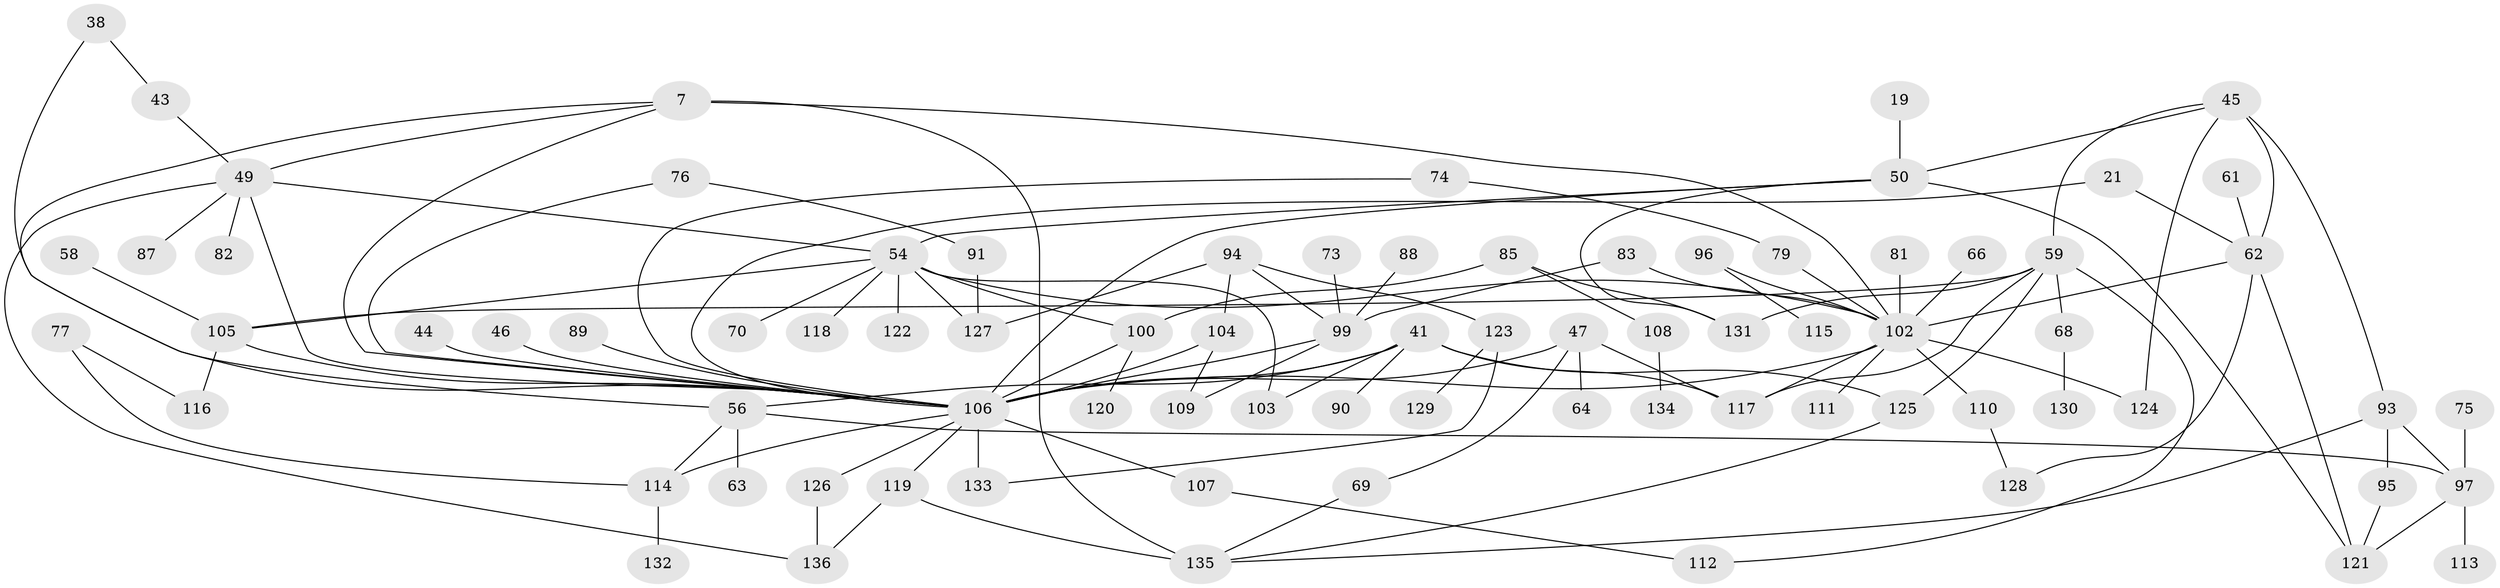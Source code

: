 // original degree distribution, {4: 0.125, 3: 0.21323529411764705, 8: 0.022058823529411766, 5: 0.08823529411764706, 10: 0.007352941176470588, 2: 0.3014705882352941, 7: 0.014705882352941176, 1: 0.21323529411764705, 6: 0.014705882352941176}
// Generated by graph-tools (version 1.1) at 2025/45/03/04/25 21:45:11]
// undirected, 81 vertices, 120 edges
graph export_dot {
graph [start="1"]
  node [color=gray90,style=filled];
  7;
  19;
  21;
  38;
  41 [super="+10+18"];
  43;
  44;
  45;
  46;
  47;
  49 [super="+15"];
  50 [super="+16+29"];
  54 [super="+48"];
  56 [super="+28+25"];
  58;
  59 [super="+23"];
  61;
  62 [super="+51"];
  63;
  64;
  66;
  68;
  69;
  70;
  73;
  74;
  75;
  76;
  77;
  79;
  81;
  82;
  83;
  85;
  87;
  88;
  89;
  90;
  91;
  93 [super="+86"];
  94 [super="+72"];
  95;
  96;
  97 [super="+65+92"];
  99 [super="+80"];
  100 [super="+20+36"];
  102 [super="+17+31+42+98"];
  103;
  104;
  105 [super="+6+101"];
  106 [super="+5+67+37"];
  107;
  108;
  109;
  110;
  111;
  112;
  113;
  114 [super="+78+39+40"];
  115;
  116;
  117 [super="+53"];
  118;
  119 [super="+84+32"];
  120;
  121;
  122;
  123;
  124;
  125 [super="+60"];
  126;
  127 [super="+55"];
  128;
  129;
  130;
  131;
  132;
  133;
  134;
  135 [super="+33"];
  136;
  7 -- 49 [weight=2];
  7 -- 56;
  7 -- 135 [weight=2];
  7 -- 106;
  7 -- 102 [weight=2];
  19 -- 50;
  21 -- 62;
  21 -- 106;
  38 -- 43;
  38 -- 106;
  41 -- 103;
  41 -- 90;
  41 -- 106 [weight=3];
  41 -- 117 [weight=2];
  41 -- 125;
  41 -- 56;
  43 -- 49;
  44 -- 106;
  45 -- 59;
  45 -- 124;
  45 -- 62 [weight=2];
  45 -- 50;
  45 -- 93;
  46 -- 106;
  47 -- 64;
  47 -- 69;
  47 -- 117;
  47 -- 106;
  49 -- 54;
  49 -- 82;
  49 -- 87;
  49 -- 136;
  49 -- 106;
  50 -- 131;
  50 -- 121;
  50 -- 106 [weight=3];
  50 -- 54;
  54 -- 105;
  54 -- 100;
  54 -- 70;
  54 -- 103;
  54 -- 102;
  54 -- 118;
  54 -- 122;
  54 -- 127;
  56 -- 63;
  56 -- 97;
  56 -- 114;
  58 -- 105;
  59 -- 68;
  59 -- 117 [weight=2];
  59 -- 112;
  59 -- 131;
  59 -- 105;
  59 -- 125;
  61 -- 62;
  62 -- 121;
  62 -- 128;
  62 -- 102;
  66 -- 102;
  68 -- 130;
  69 -- 135;
  73 -- 99;
  74 -- 79;
  74 -- 106;
  75 -- 97;
  76 -- 91;
  76 -- 106;
  77 -- 116;
  77 -- 114;
  79 -- 102 [weight=2];
  81 -- 102;
  83 -- 99;
  83 -- 102 [weight=2];
  85 -- 108;
  85 -- 131;
  85 -- 100;
  88 -- 99;
  89 -- 106 [weight=2];
  91 -- 127;
  93 -- 135;
  93 -- 97;
  93 -- 95;
  94 -- 104;
  94 -- 123;
  94 -- 127;
  94 -- 99;
  95 -- 121;
  96 -- 115;
  96 -- 102;
  97 -- 121;
  97 -- 113;
  99 -- 106;
  99 -- 109;
  100 -- 120;
  100 -- 106 [weight=2];
  102 -- 117 [weight=2];
  102 -- 124;
  102 -- 110;
  102 -- 111;
  102 -- 106 [weight=3];
  104 -- 109;
  104 -- 106;
  105 -- 106 [weight=2];
  105 -- 116;
  106 -- 107;
  106 -- 133;
  106 -- 126;
  106 -- 114;
  106 -- 119;
  107 -- 112;
  108 -- 134;
  110 -- 128;
  114 -- 132;
  119 -- 135;
  119 -- 136;
  123 -- 129;
  123 -- 133;
  125 -- 135;
  126 -- 136;
}
